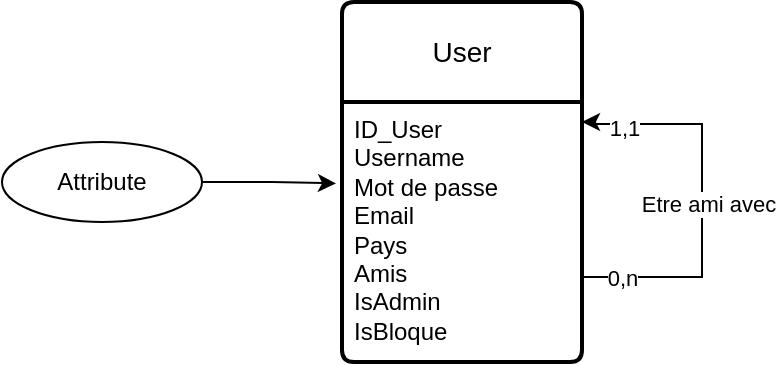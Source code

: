 <mxfile version="24.0.5" type="github">
  <diagram name="Page-1" id="GPkuQUCnlq3ohZIxKowG">
    <mxGraphModel dx="794" dy="420" grid="1" gridSize="10" guides="1" tooltips="1" connect="1" arrows="1" fold="1" page="1" pageScale="1" pageWidth="827" pageHeight="1169" math="0" shadow="0">
      <root>
        <mxCell id="0" />
        <mxCell id="1" parent="0" />
        <mxCell id="MFQDof5vlD9xu1kdHKQL-1" value="User" style="swimlane;childLayout=stackLayout;horizontal=1;startSize=50;horizontalStack=0;rounded=1;fontSize=14;fontStyle=0;strokeWidth=2;resizeParent=0;resizeLast=1;shadow=0;dashed=0;align=center;arcSize=4;whiteSpace=wrap;html=1;" vertex="1" parent="1">
          <mxGeometry x="330" y="160" width="120" height="180" as="geometry" />
        </mxCell>
        <mxCell id="MFQDof5vlD9xu1kdHKQL-2" value="ID_User&lt;br&gt;Username&lt;br&gt;Mot de passe&lt;br&gt;Email&lt;br&gt;Pays&lt;br&gt;Amis&lt;br&gt;IsAdmin&lt;br&gt;IsBloque" style="align=left;strokeColor=none;fillColor=none;spacingLeft=4;fontSize=12;verticalAlign=top;resizable=0;rotatable=0;part=1;html=1;" vertex="1" parent="MFQDof5vlD9xu1kdHKQL-1">
          <mxGeometry y="50" width="120" height="130" as="geometry" />
        </mxCell>
        <mxCell id="MFQDof5vlD9xu1kdHKQL-3" value="Attribute" style="ellipse;whiteSpace=wrap;html=1;align=center;" vertex="1" parent="1">
          <mxGeometry x="160" y="230" width="100" height="40" as="geometry" />
        </mxCell>
        <mxCell id="MFQDof5vlD9xu1kdHKQL-4" style="edgeStyle=orthogonalEdgeStyle;rounded=0;orthogonalLoop=1;jettySize=auto;html=1;entryX=-0.025;entryY=0.313;entryDx=0;entryDy=0;entryPerimeter=0;" edge="1" parent="1" source="MFQDof5vlD9xu1kdHKQL-3" target="MFQDof5vlD9xu1kdHKQL-2">
          <mxGeometry relative="1" as="geometry">
            <mxPoint x="320" y="240" as="targetPoint" />
          </mxGeometry>
        </mxCell>
        <mxCell id="MFQDof5vlD9xu1kdHKQL-10" style="edgeStyle=orthogonalEdgeStyle;rounded=0;orthogonalLoop=1;jettySize=auto;html=1;exitX=1;exitY=0.75;exitDx=0;exitDy=0;" edge="1" parent="1">
          <mxGeometry relative="1" as="geometry">
            <mxPoint x="450" y="220" as="targetPoint" />
            <mxPoint x="450" y="297.5" as="sourcePoint" />
            <Array as="points">
              <mxPoint x="510" y="298" />
              <mxPoint x="510" y="221" />
              <mxPoint x="454" y="221" />
            </Array>
          </mxGeometry>
        </mxCell>
        <mxCell id="MFQDof5vlD9xu1kdHKQL-12" value="Etre ami avec" style="edgeLabel;html=1;align=center;verticalAlign=middle;resizable=0;points=[];" vertex="1" connectable="0" parent="MFQDof5vlD9xu1kdHKQL-10">
          <mxGeometry x="-0.019" y="-3" relative="1" as="geometry">
            <mxPoint as="offset" />
          </mxGeometry>
        </mxCell>
        <mxCell id="MFQDof5vlD9xu1kdHKQL-13" value="0,n" style="edgeLabel;html=1;align=center;verticalAlign=middle;resizable=0;points=[];" vertex="1" connectable="0" parent="MFQDof5vlD9xu1kdHKQL-10">
          <mxGeometry x="-0.963" relative="1" as="geometry">
            <mxPoint x="16" as="offset" />
          </mxGeometry>
        </mxCell>
        <mxCell id="MFQDof5vlD9xu1kdHKQL-14" value="1,1" style="edgeLabel;html=1;align=center;verticalAlign=middle;resizable=0;points=[];" vertex="1" connectable="0" parent="MFQDof5vlD9xu1kdHKQL-10">
          <mxGeometry x="0.993" y="3" relative="1" as="geometry">
            <mxPoint x="20" as="offset" />
          </mxGeometry>
        </mxCell>
      </root>
    </mxGraphModel>
  </diagram>
</mxfile>
